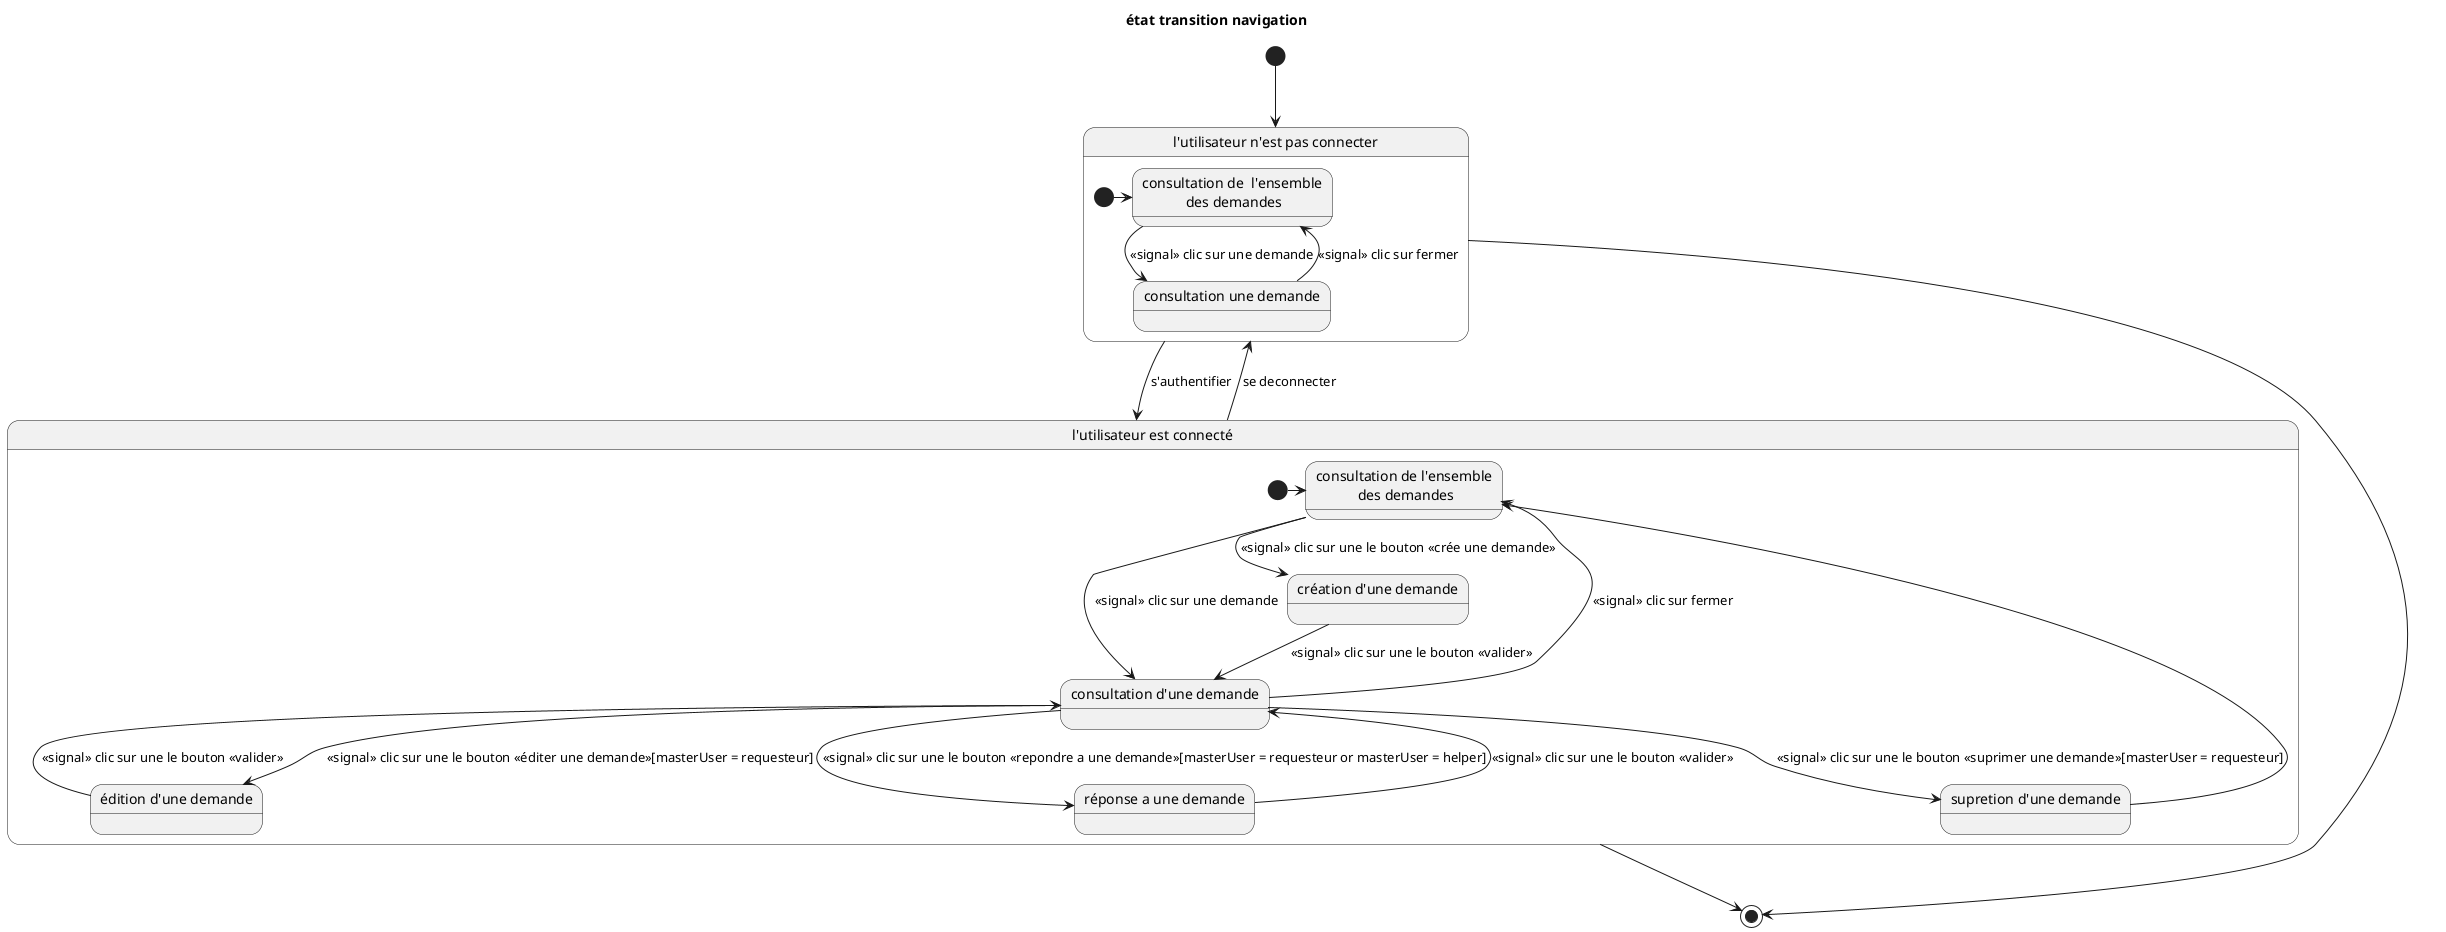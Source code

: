 @startuml état transition navigation
title état transition navigation

state S1 as "l'utilisateur n'est pas connecter"{

  state S3 as "consultation de  l'ensemble\n des demandes"
  state S4 as "consultation une demande"
  [*] -> S3
  S3 --> S4 : <<signal>> clic sur une demande 
  S4 --> S3 : <<signal>> clic sur fermer
}

state S2 as "l'utilisateur est connecté" {

  state S5 as "consultation de l'ensemble\n des demandes"
  state S6 as "consultation d'une demande"
  state S7 as "création d'une demande"
  state S8 as "édition d'une demande"
  state S9 as "supretion d'une demande"
  state S10 as "réponse a une demande"

  [*] -> S5
  S5 --> S6 : <<signal>> clic sur une demande
  S6 --> S5 : <<signal>> clic sur fermer
  S5 --> S7 : <<signal>> clic sur une le bouton <<crée une demande>>
  S6 --> S8 : <<signal>> clic sur une le bouton <<éditer une demande>>[masterUser = requesteur]
  S6 --> S9 : <<signal>> clic sur une le bouton <<suprimer une demande>>[masterUser = requesteur]
  S6 --> S10 : <<signal>> clic sur une le bouton <<repondre a une demande>>[masterUser = requesteur or masterUser = helper]
  S9 --> S5 
  S7 --> S6 : <<signal>> clic sur une le bouton <<valider>>
  S8 --> S6 : <<signal>> clic sur une le bouton <<valider>>
  S10 --> S6 : <<signal>> clic sur une le bouton <<valider>>
 
}


[*] --> S1
S1  --> S2 : s'authentifier
S2  --> S1 : se deconnecter
S1  --> [*]
S2  --> [*]
@enduml